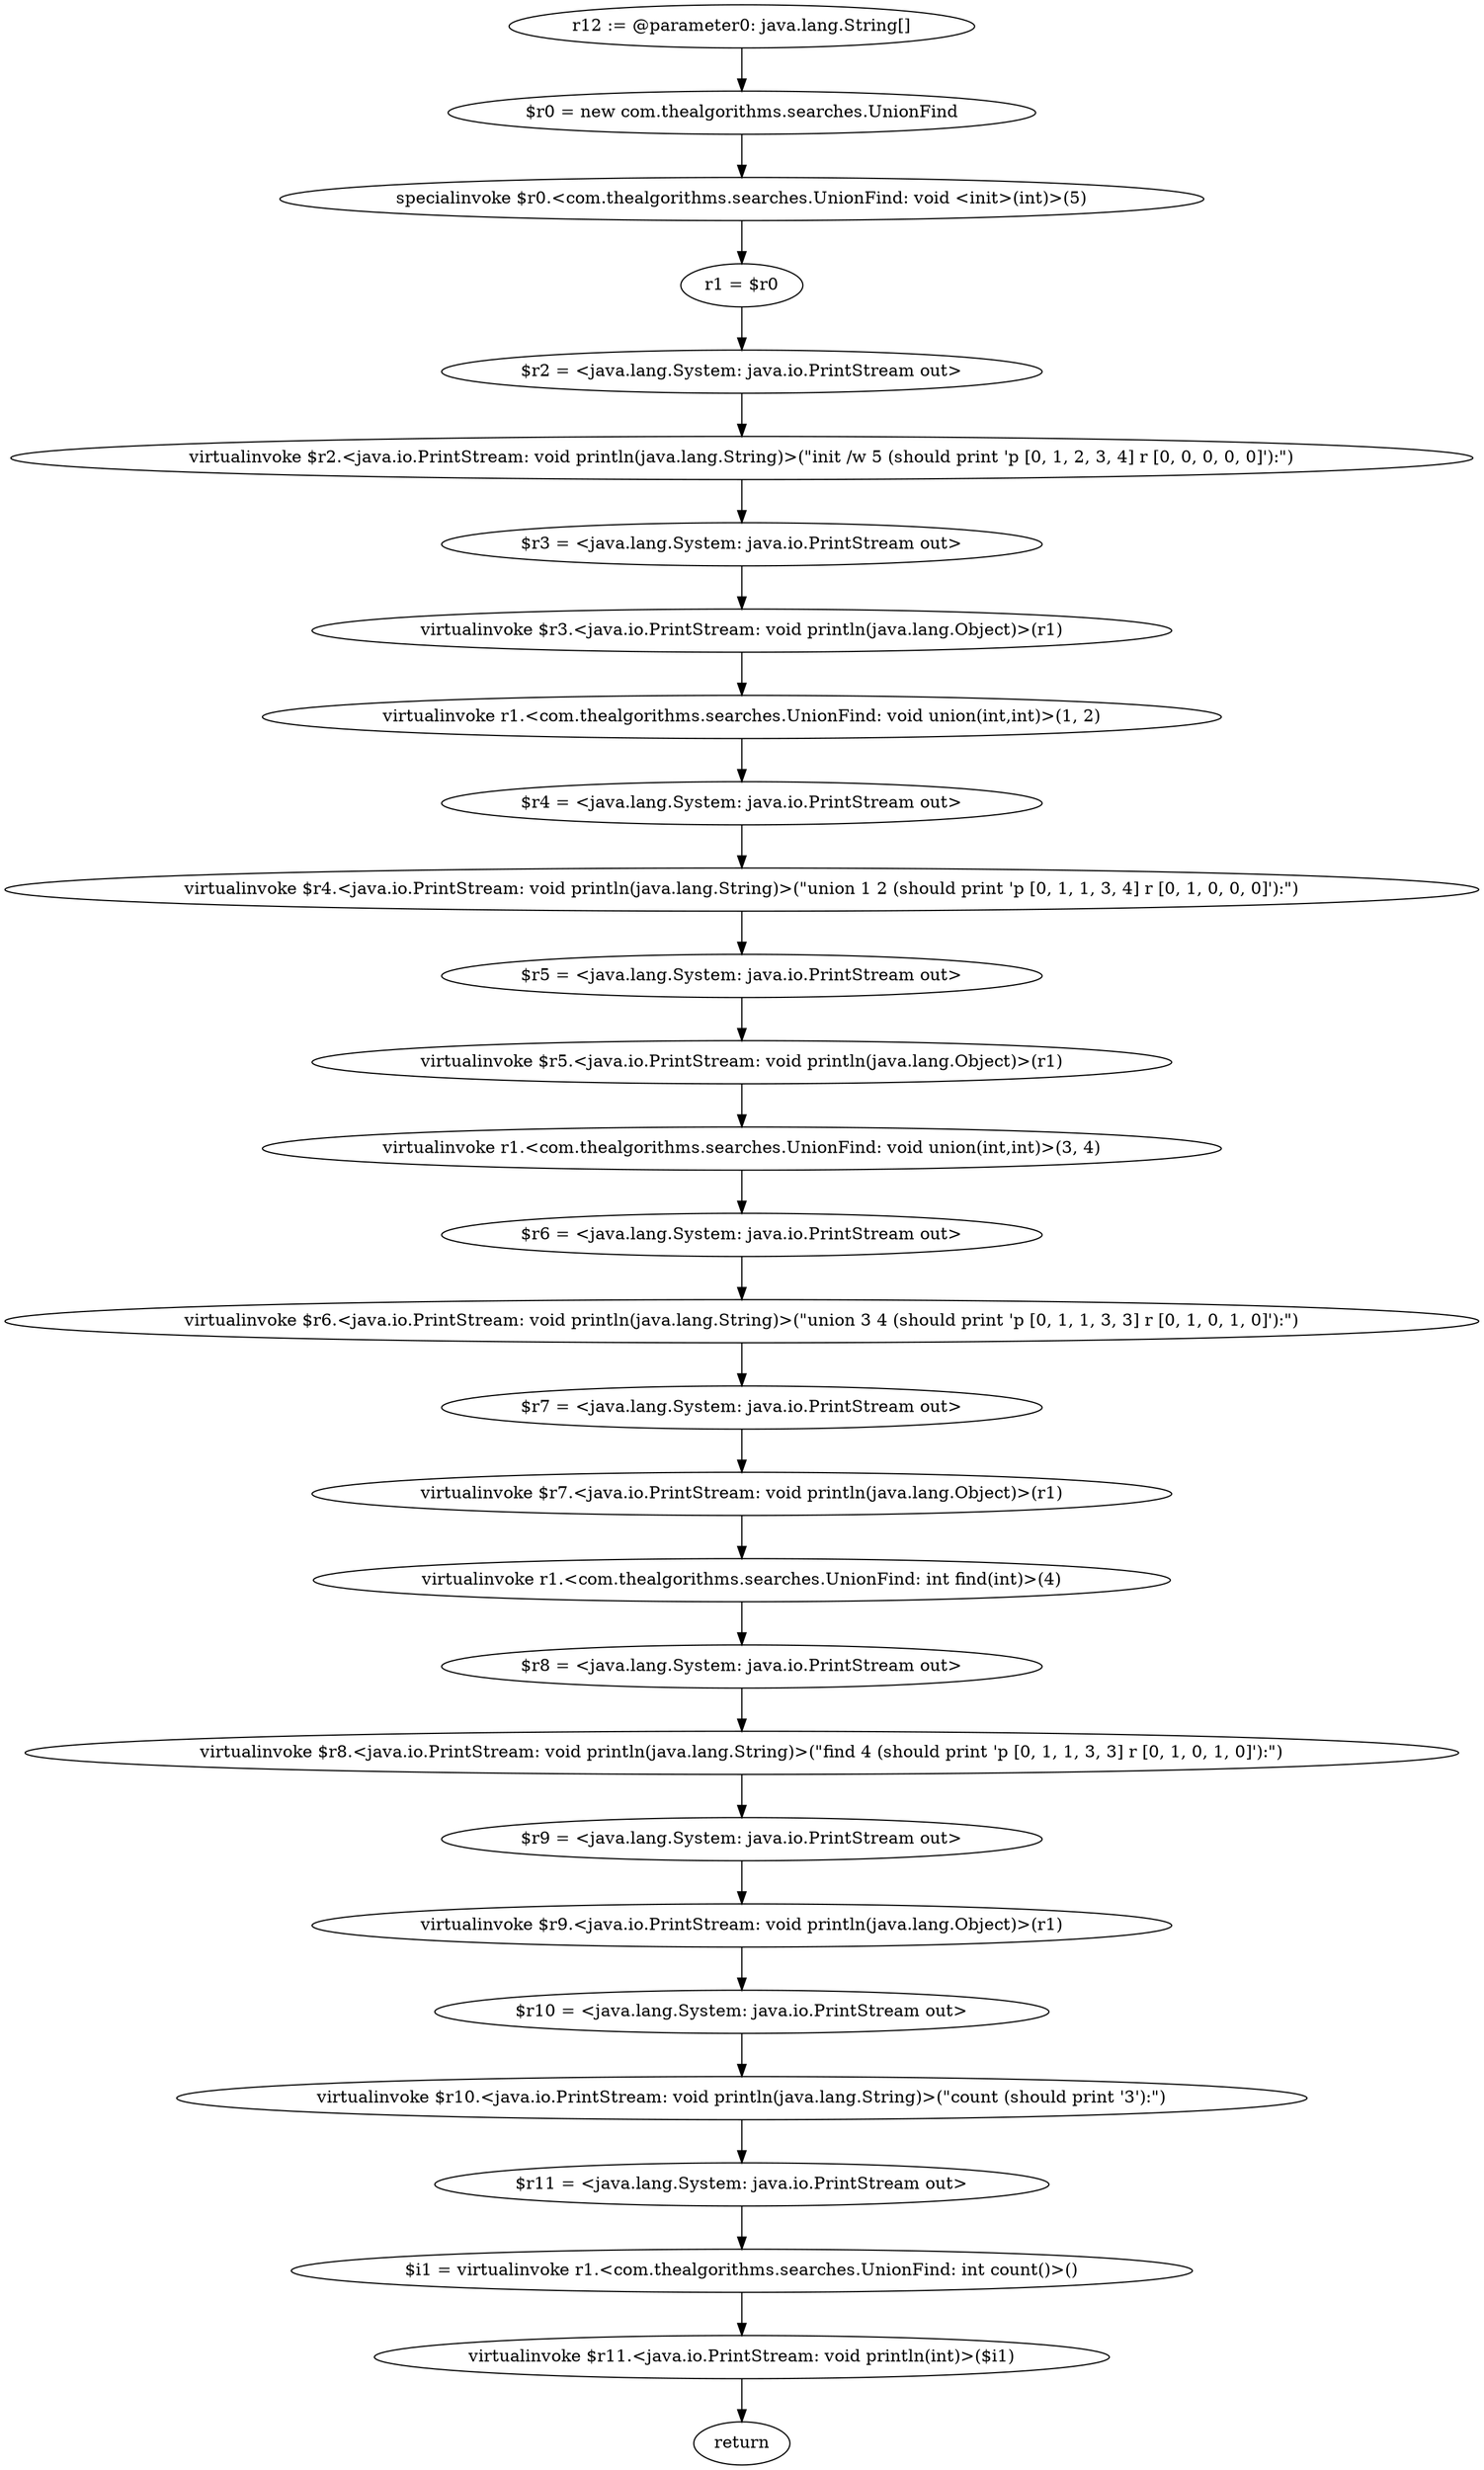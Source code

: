 digraph "unitGraph" {
    "r12 := @parameter0: java.lang.String[]"
    "$r0 = new com.thealgorithms.searches.UnionFind"
    "specialinvoke $r0.<com.thealgorithms.searches.UnionFind: void <init>(int)>(5)"
    "r1 = $r0"
    "$r2 = <java.lang.System: java.io.PrintStream out>"
    "virtualinvoke $r2.<java.io.PrintStream: void println(java.lang.String)>(\"init /w 5 (should print \'p [0, 1, 2, 3, 4] r [0, 0, 0, 0, 0]\'):\")"
    "$r3 = <java.lang.System: java.io.PrintStream out>"
    "virtualinvoke $r3.<java.io.PrintStream: void println(java.lang.Object)>(r1)"
    "virtualinvoke r1.<com.thealgorithms.searches.UnionFind: void union(int,int)>(1, 2)"
    "$r4 = <java.lang.System: java.io.PrintStream out>"
    "virtualinvoke $r4.<java.io.PrintStream: void println(java.lang.String)>(\"union 1 2 (should print \'p [0, 1, 1, 3, 4] r [0, 1, 0, 0, 0]\'):\")"
    "$r5 = <java.lang.System: java.io.PrintStream out>"
    "virtualinvoke $r5.<java.io.PrintStream: void println(java.lang.Object)>(r1)"
    "virtualinvoke r1.<com.thealgorithms.searches.UnionFind: void union(int,int)>(3, 4)"
    "$r6 = <java.lang.System: java.io.PrintStream out>"
    "virtualinvoke $r6.<java.io.PrintStream: void println(java.lang.String)>(\"union 3 4 (should print \'p [0, 1, 1, 3, 3] r [0, 1, 0, 1, 0]\'):\")"
    "$r7 = <java.lang.System: java.io.PrintStream out>"
    "virtualinvoke $r7.<java.io.PrintStream: void println(java.lang.Object)>(r1)"
    "virtualinvoke r1.<com.thealgorithms.searches.UnionFind: int find(int)>(4)"
    "$r8 = <java.lang.System: java.io.PrintStream out>"
    "virtualinvoke $r8.<java.io.PrintStream: void println(java.lang.String)>(\"find 4 (should print \'p [0, 1, 1, 3, 3] r [0, 1, 0, 1, 0]\'):\")"
    "$r9 = <java.lang.System: java.io.PrintStream out>"
    "virtualinvoke $r9.<java.io.PrintStream: void println(java.lang.Object)>(r1)"
    "$r10 = <java.lang.System: java.io.PrintStream out>"
    "virtualinvoke $r10.<java.io.PrintStream: void println(java.lang.String)>(\"count (should print \'3\'):\")"
    "$r11 = <java.lang.System: java.io.PrintStream out>"
    "$i1 = virtualinvoke r1.<com.thealgorithms.searches.UnionFind: int count()>()"
    "virtualinvoke $r11.<java.io.PrintStream: void println(int)>($i1)"
    "return"
    "r12 := @parameter0: java.lang.String[]"->"$r0 = new com.thealgorithms.searches.UnionFind";
    "$r0 = new com.thealgorithms.searches.UnionFind"->"specialinvoke $r0.<com.thealgorithms.searches.UnionFind: void <init>(int)>(5)";
    "specialinvoke $r0.<com.thealgorithms.searches.UnionFind: void <init>(int)>(5)"->"r1 = $r0";
    "r1 = $r0"->"$r2 = <java.lang.System: java.io.PrintStream out>";
    "$r2 = <java.lang.System: java.io.PrintStream out>"->"virtualinvoke $r2.<java.io.PrintStream: void println(java.lang.String)>(\"init /w 5 (should print \'p [0, 1, 2, 3, 4] r [0, 0, 0, 0, 0]\'):\")";
    "virtualinvoke $r2.<java.io.PrintStream: void println(java.lang.String)>(\"init /w 5 (should print \'p [0, 1, 2, 3, 4] r [0, 0, 0, 0, 0]\'):\")"->"$r3 = <java.lang.System: java.io.PrintStream out>";
    "$r3 = <java.lang.System: java.io.PrintStream out>"->"virtualinvoke $r3.<java.io.PrintStream: void println(java.lang.Object)>(r1)";
    "virtualinvoke $r3.<java.io.PrintStream: void println(java.lang.Object)>(r1)"->"virtualinvoke r1.<com.thealgorithms.searches.UnionFind: void union(int,int)>(1, 2)";
    "virtualinvoke r1.<com.thealgorithms.searches.UnionFind: void union(int,int)>(1, 2)"->"$r4 = <java.lang.System: java.io.PrintStream out>";
    "$r4 = <java.lang.System: java.io.PrintStream out>"->"virtualinvoke $r4.<java.io.PrintStream: void println(java.lang.String)>(\"union 1 2 (should print \'p [0, 1, 1, 3, 4] r [0, 1, 0, 0, 0]\'):\")";
    "virtualinvoke $r4.<java.io.PrintStream: void println(java.lang.String)>(\"union 1 2 (should print \'p [0, 1, 1, 3, 4] r [0, 1, 0, 0, 0]\'):\")"->"$r5 = <java.lang.System: java.io.PrintStream out>";
    "$r5 = <java.lang.System: java.io.PrintStream out>"->"virtualinvoke $r5.<java.io.PrintStream: void println(java.lang.Object)>(r1)";
    "virtualinvoke $r5.<java.io.PrintStream: void println(java.lang.Object)>(r1)"->"virtualinvoke r1.<com.thealgorithms.searches.UnionFind: void union(int,int)>(3, 4)";
    "virtualinvoke r1.<com.thealgorithms.searches.UnionFind: void union(int,int)>(3, 4)"->"$r6 = <java.lang.System: java.io.PrintStream out>";
    "$r6 = <java.lang.System: java.io.PrintStream out>"->"virtualinvoke $r6.<java.io.PrintStream: void println(java.lang.String)>(\"union 3 4 (should print \'p [0, 1, 1, 3, 3] r [0, 1, 0, 1, 0]\'):\")";
    "virtualinvoke $r6.<java.io.PrintStream: void println(java.lang.String)>(\"union 3 4 (should print \'p [0, 1, 1, 3, 3] r [0, 1, 0, 1, 0]\'):\")"->"$r7 = <java.lang.System: java.io.PrintStream out>";
    "$r7 = <java.lang.System: java.io.PrintStream out>"->"virtualinvoke $r7.<java.io.PrintStream: void println(java.lang.Object)>(r1)";
    "virtualinvoke $r7.<java.io.PrintStream: void println(java.lang.Object)>(r1)"->"virtualinvoke r1.<com.thealgorithms.searches.UnionFind: int find(int)>(4)";
    "virtualinvoke r1.<com.thealgorithms.searches.UnionFind: int find(int)>(4)"->"$r8 = <java.lang.System: java.io.PrintStream out>";
    "$r8 = <java.lang.System: java.io.PrintStream out>"->"virtualinvoke $r8.<java.io.PrintStream: void println(java.lang.String)>(\"find 4 (should print \'p [0, 1, 1, 3, 3] r [0, 1, 0, 1, 0]\'):\")";
    "virtualinvoke $r8.<java.io.PrintStream: void println(java.lang.String)>(\"find 4 (should print \'p [0, 1, 1, 3, 3] r [0, 1, 0, 1, 0]\'):\")"->"$r9 = <java.lang.System: java.io.PrintStream out>";
    "$r9 = <java.lang.System: java.io.PrintStream out>"->"virtualinvoke $r9.<java.io.PrintStream: void println(java.lang.Object)>(r1)";
    "virtualinvoke $r9.<java.io.PrintStream: void println(java.lang.Object)>(r1)"->"$r10 = <java.lang.System: java.io.PrintStream out>";
    "$r10 = <java.lang.System: java.io.PrintStream out>"->"virtualinvoke $r10.<java.io.PrintStream: void println(java.lang.String)>(\"count (should print \'3\'):\")";
    "virtualinvoke $r10.<java.io.PrintStream: void println(java.lang.String)>(\"count (should print \'3\'):\")"->"$r11 = <java.lang.System: java.io.PrintStream out>";
    "$r11 = <java.lang.System: java.io.PrintStream out>"->"$i1 = virtualinvoke r1.<com.thealgorithms.searches.UnionFind: int count()>()";
    "$i1 = virtualinvoke r1.<com.thealgorithms.searches.UnionFind: int count()>()"->"virtualinvoke $r11.<java.io.PrintStream: void println(int)>($i1)";
    "virtualinvoke $r11.<java.io.PrintStream: void println(int)>($i1)"->"return";
}
